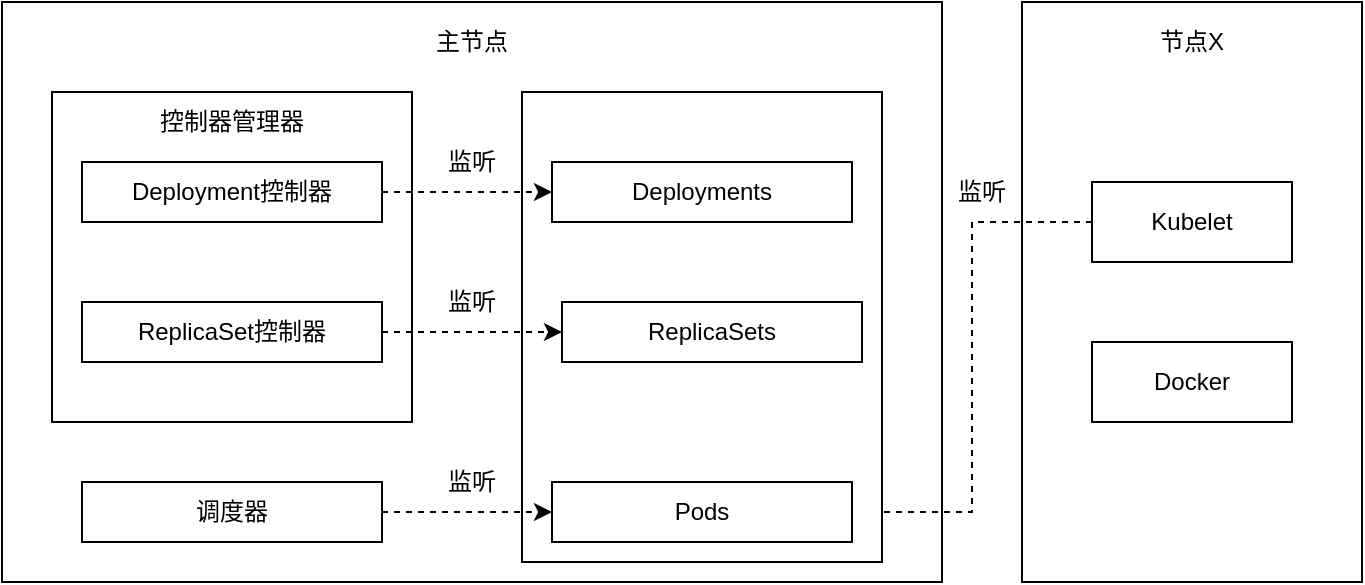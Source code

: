 <mxfile version="12.6.5" type="device"><diagram id="v88kSYIvF5KXCYgZeXTm" name="Page-1"><mxGraphModel dx="1024" dy="592" grid="1" gridSize="10" guides="1" tooltips="1" connect="1" arrows="1" fold="1" page="1" pageScale="1" pageWidth="2339" pageHeight="3300" math="0" shadow="0"><root><mxCell id="0"/><mxCell id="1" parent="0"/><mxCell id="sx4RXhjyDRzNKYSbqml9-1" value="" style="rounded=0;whiteSpace=wrap;html=1;" vertex="1" parent="1"><mxGeometry x="150" y="240" width="470" height="290" as="geometry"/></mxCell><mxCell id="sx4RXhjyDRzNKYSbqml9-2" value="" style="rounded=0;whiteSpace=wrap;html=1;" vertex="1" parent="1"><mxGeometry x="660" y="240" width="170" height="290" as="geometry"/></mxCell><mxCell id="sx4RXhjyDRzNKYSbqml9-3" value="Docker" style="rounded=0;whiteSpace=wrap;html=1;" vertex="1" parent="1"><mxGeometry x="695" y="410" width="100" height="40" as="geometry"/></mxCell><mxCell id="sx4RXhjyDRzNKYSbqml9-23" style="edgeStyle=orthogonalEdgeStyle;rounded=0;orthogonalLoop=1;jettySize=auto;html=1;entryX=1;entryY=0.5;entryDx=0;entryDy=0;dashed=1;" edge="1" parent="1" source="sx4RXhjyDRzNKYSbqml9-4" target="sx4RXhjyDRzNKYSbqml9-16"><mxGeometry relative="1" as="geometry"/></mxCell><mxCell id="sx4RXhjyDRzNKYSbqml9-4" value="Kubelet" style="rounded=0;whiteSpace=wrap;html=1;" vertex="1" parent="1"><mxGeometry x="695" y="330" width="100" height="40" as="geometry"/></mxCell><mxCell id="sx4RXhjyDRzNKYSbqml9-5" value="节点X" style="text;html=1;strokeColor=none;fillColor=none;align=center;verticalAlign=middle;whiteSpace=wrap;rounded=0;" vertex="1" parent="1"><mxGeometry x="700" y="250" width="90" height="20" as="geometry"/></mxCell><mxCell id="sx4RXhjyDRzNKYSbqml9-6" value="主节点" style="text;html=1;strokeColor=none;fillColor=none;align=center;verticalAlign=middle;whiteSpace=wrap;rounded=0;" vertex="1" parent="1"><mxGeometry x="340" y="250" width="90" height="20" as="geometry"/></mxCell><mxCell id="sx4RXhjyDRzNKYSbqml9-7" value="" style="rounded=0;whiteSpace=wrap;html=1;" vertex="1" parent="1"><mxGeometry x="175" y="285" width="180" height="165" as="geometry"/></mxCell><mxCell id="sx4RXhjyDRzNKYSbqml9-8" value="控制器管理器" style="text;html=1;strokeColor=none;fillColor=none;align=center;verticalAlign=middle;whiteSpace=wrap;rounded=0;" vertex="1" parent="1"><mxGeometry x="220" y="290" width="90" height="20" as="geometry"/></mxCell><mxCell id="sx4RXhjyDRzNKYSbqml9-9" value="Deployment控制器" style="rounded=0;whiteSpace=wrap;html=1;" vertex="1" parent="1"><mxGeometry x="190" y="320" width="150" height="30" as="geometry"/></mxCell><mxCell id="sx4RXhjyDRzNKYSbqml9-10" value="ReplicaSet控制器" style="rounded=0;whiteSpace=wrap;html=1;" vertex="1" parent="1"><mxGeometry x="190" y="390" width="150" height="30" as="geometry"/></mxCell><mxCell id="sx4RXhjyDRzNKYSbqml9-12" value="调度器" style="rounded=0;whiteSpace=wrap;html=1;" vertex="1" parent="1"><mxGeometry x="190" y="480" width="150" height="30" as="geometry"/></mxCell><mxCell id="sx4RXhjyDRzNKYSbqml9-13" value="" style="rounded=0;whiteSpace=wrap;html=1;" vertex="1" parent="1"><mxGeometry x="410" y="285" width="180" height="235" as="geometry"/></mxCell><mxCell id="sx4RXhjyDRzNKYSbqml9-14" value="Deployments" style="rounded=0;whiteSpace=wrap;html=1;" vertex="1" parent="1"><mxGeometry x="425" y="320" width="150" height="30" as="geometry"/></mxCell><mxCell id="sx4RXhjyDRzNKYSbqml9-15" value="ReplicaSets" style="rounded=0;whiteSpace=wrap;html=1;" vertex="1" parent="1"><mxGeometry x="430" y="390" width="150" height="30" as="geometry"/></mxCell><mxCell id="sx4RXhjyDRzNKYSbqml9-16" value="Pods" style="rounded=0;whiteSpace=wrap;html=1;" vertex="1" parent="1"><mxGeometry x="425" y="480" width="150" height="30" as="geometry"/></mxCell><mxCell id="sx4RXhjyDRzNKYSbqml9-18" style="edgeStyle=orthogonalEdgeStyle;rounded=0;orthogonalLoop=1;jettySize=auto;html=1;dashed=1;" edge="1" parent="1" source="sx4RXhjyDRzNKYSbqml9-10" target="sx4RXhjyDRzNKYSbqml9-15"><mxGeometry relative="1" as="geometry"/></mxCell><mxCell id="sx4RXhjyDRzNKYSbqml9-17" style="edgeStyle=orthogonalEdgeStyle;rounded=0;orthogonalLoop=1;jettySize=auto;html=1;dashed=1;" edge="1" parent="1" source="sx4RXhjyDRzNKYSbqml9-9" target="sx4RXhjyDRzNKYSbqml9-14"><mxGeometry relative="1" as="geometry"/></mxCell><mxCell id="sx4RXhjyDRzNKYSbqml9-19" style="edgeStyle=orthogonalEdgeStyle;rounded=0;orthogonalLoop=1;jettySize=auto;html=1;dashed=1;" edge="1" parent="1" source="sx4RXhjyDRzNKYSbqml9-12" target="sx4RXhjyDRzNKYSbqml9-16"><mxGeometry relative="1" as="geometry"/></mxCell><mxCell id="sx4RXhjyDRzNKYSbqml9-20" value="监听" style="text;html=1;strokeColor=none;fillColor=none;align=center;verticalAlign=middle;whiteSpace=wrap;rounded=0;" vertex="1" parent="1"><mxGeometry x="365" y="310" width="40" height="20" as="geometry"/></mxCell><mxCell id="sx4RXhjyDRzNKYSbqml9-21" value="监听" style="text;html=1;strokeColor=none;fillColor=none;align=center;verticalAlign=middle;whiteSpace=wrap;rounded=0;" vertex="1" parent="1"><mxGeometry x="365" y="380" width="40" height="20" as="geometry"/></mxCell><mxCell id="sx4RXhjyDRzNKYSbqml9-22" value="监听" style="text;html=1;strokeColor=none;fillColor=none;align=center;verticalAlign=middle;whiteSpace=wrap;rounded=0;" vertex="1" parent="1"><mxGeometry x="365" y="470" width="40" height="20" as="geometry"/></mxCell><mxCell id="sx4RXhjyDRzNKYSbqml9-24" value="监听" style="text;html=1;strokeColor=none;fillColor=none;align=center;verticalAlign=middle;whiteSpace=wrap;rounded=0;" vertex="1" parent="1"><mxGeometry x="620" y="325" width="40" height="20" as="geometry"/></mxCell></root></mxGraphModel></diagram></mxfile>